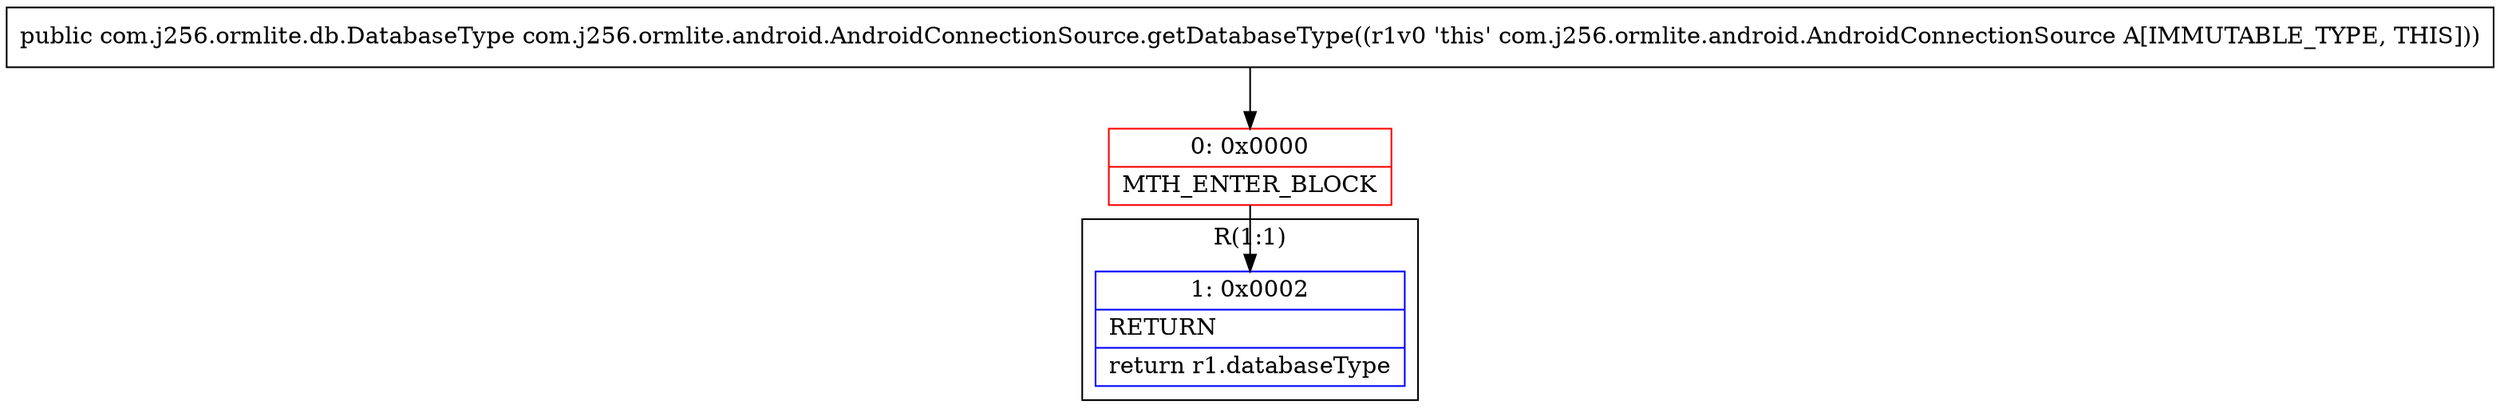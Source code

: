 digraph "CFG forcom.j256.ormlite.android.AndroidConnectionSource.getDatabaseType()Lcom\/j256\/ormlite\/db\/DatabaseType;" {
subgraph cluster_Region_875576094 {
label = "R(1:1)";
node [shape=record,color=blue];
Node_1 [shape=record,label="{1\:\ 0x0002|RETURN\l|return r1.databaseType\l}"];
}
Node_0 [shape=record,color=red,label="{0\:\ 0x0000|MTH_ENTER_BLOCK\l}"];
MethodNode[shape=record,label="{public com.j256.ormlite.db.DatabaseType com.j256.ormlite.android.AndroidConnectionSource.getDatabaseType((r1v0 'this' com.j256.ormlite.android.AndroidConnectionSource A[IMMUTABLE_TYPE, THIS])) }"];
MethodNode -> Node_0;
Node_0 -> Node_1;
}

